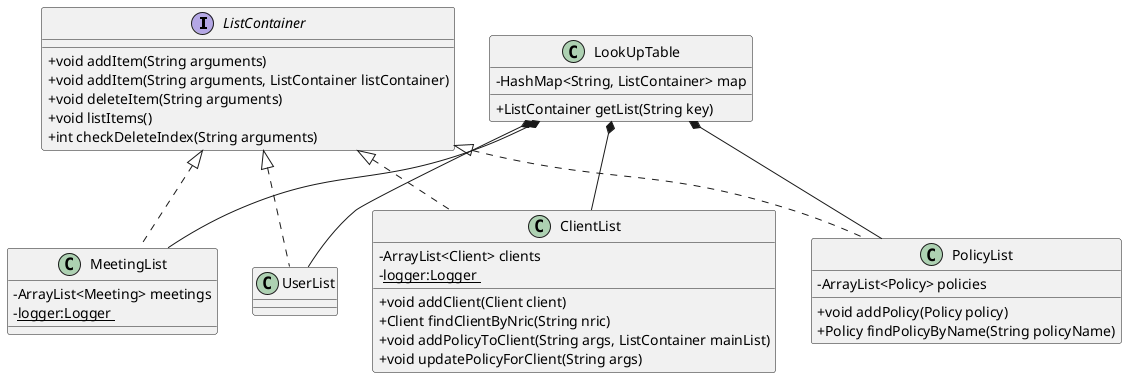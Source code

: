 @startuml
skinparam classAttributeIconSize 0


interface ListContainer {
  + void addItem(String arguments)
  + void addItem(String arguments, ListContainer listContainer)
  + void deleteItem(String arguments)
  + void listItems()
  + int checkDeleteIndex(String arguments)
}

class ClientList implements ListContainer {
  - ArrayList<Client> clients
  - <u>logger:Logger </u>
  + void addClient(Client client)
  + Client findClientByNric(String nric)
  + void addPolicyToClient(String args, ListContainer mainList)
  + void updatePolicyForClient(String args)
}

class PolicyList implements ListContainer {
  - ArrayList<Policy> policies
  + void addPolicy(Policy policy)
  + Policy findPolicyByName(String policyName)
}

class MeetingList implements ListContainer {
  - ArrayList<Meeting> meetings
  - <u>logger:Logger </u>
}

class UserList implements ListContainer {

}

class LookUpTable {
  - HashMap<String, ListContainer> map
  + ListContainer getList(String key)
}

LookUpTable *-- MeetingList
LookUpTable *-- UserList
LookUpTable *-- ClientList
LookUpTable *-- PolicyList
@enduml